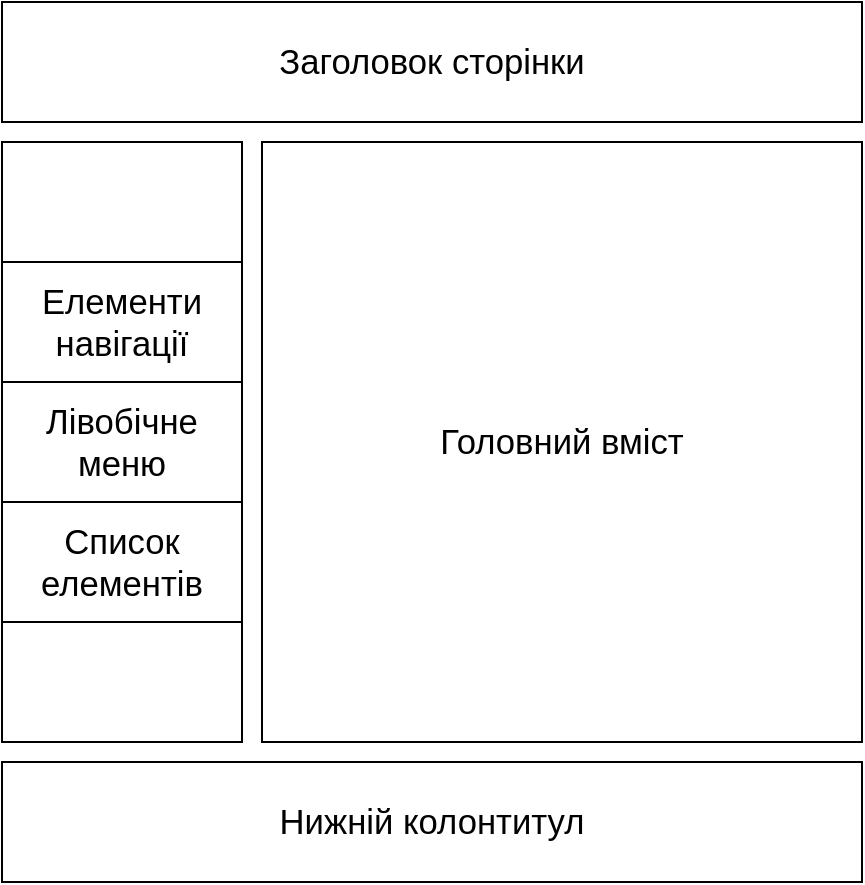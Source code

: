 <mxfile version="24.3.0" type="github">
  <diagram name="Страница — 1" id="OVc6Xa9mkI6XaBKZrF49">
    <mxGraphModel dx="880" dy="426" grid="1" gridSize="10" guides="1" tooltips="1" connect="1" arrows="1" fold="1" page="1" pageScale="1" pageWidth="827" pageHeight="1169" math="0" shadow="0">
      <root>
        <mxCell id="0" />
        <mxCell id="1" parent="0" />
        <mxCell id="TZqnBO27B6Fx94vHFUeu-2" value="&lt;span id=&quot;docs-internal-guid-4187d319-7fff-7a4f-f9ee-13bc87abbb57&quot;&gt;&lt;span style=&quot;font-size: 13pt; font-family: Arial, sans-serif; background-color: transparent; font-variant-numeric: normal; font-variant-east-asian: normal; font-variant-alternates: normal; font-variant-position: normal; vertical-align: baseline; white-space-collapse: preserve;&quot;&gt;Заголовок сторінки&lt;/span&gt;&lt;/span&gt;" style="rounded=0;whiteSpace=wrap;html=1;" vertex="1" parent="1">
          <mxGeometry x="200" y="20" width="430" height="60" as="geometry" />
        </mxCell>
        <mxCell id="TZqnBO27B6Fx94vHFUeu-38" value="&lt;span id=&quot;docs-internal-guid-26fe239f-7fff-ba95-35f0-8be5afd51dd9&quot;&gt;&lt;span style=&quot;font-size: 13pt; font-family: Arial, sans-serif; background-color: transparent; font-variant-numeric: normal; font-variant-east-asian: normal; font-variant-alternates: normal; font-variant-position: normal; vertical-align: baseline; white-space-collapse: preserve;&quot;&gt;Головний вміст&lt;/span&gt;&lt;/span&gt;" style="whiteSpace=wrap;html=1;aspect=fixed;" vertex="1" parent="1">
          <mxGeometry x="330" y="90" width="300" height="300" as="geometry" />
        </mxCell>
        <mxCell id="TZqnBO27B6Fx94vHFUeu-40" value="&lt;span id=&quot;docs-internal-guid-c9319262-7fff-e83f-c7fe-0b6a9679c3ef&quot;&gt;&lt;span style=&quot;font-size: 13pt; font-family: Arial, sans-serif; background-color: transparent; font-variant-numeric: normal; font-variant-east-asian: normal; font-variant-alternates: normal; font-variant-position: normal; vertical-align: baseline; white-space-collapse: preserve;&quot;&gt;Лівобічне меню&lt;/span&gt;&lt;/span&gt;" style="rounded=0;whiteSpace=wrap;html=1;" vertex="1" parent="1">
          <mxGeometry x="200" y="90" width="120" height="300" as="geometry" />
        </mxCell>
        <mxCell id="TZqnBO27B6Fx94vHFUeu-41" value="&lt;span id=&quot;docs-internal-guid-e0e2a52f-7fff-263c-4d9c-b907e40ae312&quot;&gt;&lt;span style=&quot;font-size: 13pt; font-family: Arial, sans-serif; background-color: transparent; font-variant-numeric: normal; font-variant-east-asian: normal; font-variant-alternates: normal; font-variant-position: normal; vertical-align: baseline; white-space-collapse: preserve;&quot;&gt;Елементи навігації&lt;/span&gt;&lt;/span&gt;" style="rounded=0;whiteSpace=wrap;html=1;" vertex="1" parent="1">
          <mxGeometry x="200" y="150" width="120" height="60" as="geometry" />
        </mxCell>
        <mxCell id="TZqnBO27B6Fx94vHFUeu-42" value="&lt;span id=&quot;docs-internal-guid-e83117f2-7fff-b3b2-7d7a-cb32bff0e3f1&quot;&gt;&lt;span style=&quot;font-size: 13pt; font-family: Arial, sans-serif; background-color: transparent; font-variant-numeric: normal; font-variant-east-asian: normal; font-variant-alternates: normal; font-variant-position: normal; vertical-align: baseline; white-space-collapse: preserve;&quot;&gt;Список елементів&lt;/span&gt;&lt;/span&gt;" style="rounded=0;whiteSpace=wrap;html=1;" vertex="1" parent="1">
          <mxGeometry x="200" y="270" width="120" height="60" as="geometry" />
        </mxCell>
        <mxCell id="TZqnBO27B6Fx94vHFUeu-43" value="&lt;span id=&quot;docs-internal-guid-7bd895f0-7fff-b836-7dd3-b016854ccad1&quot;&gt;&lt;span style=&quot;font-size: 13pt; font-family: Arial, sans-serif; background-color: transparent; font-variant-numeric: normal; font-variant-east-asian: normal; font-variant-alternates: normal; font-variant-position: normal; vertical-align: baseline; white-space-collapse: preserve;&quot;&gt;Нижній колонтитул&lt;/span&gt;&lt;/span&gt;" style="rounded=0;whiteSpace=wrap;html=1;" vertex="1" parent="1">
          <mxGeometry x="200" y="400" width="430" height="60" as="geometry" />
        </mxCell>
      </root>
    </mxGraphModel>
  </diagram>
</mxfile>
